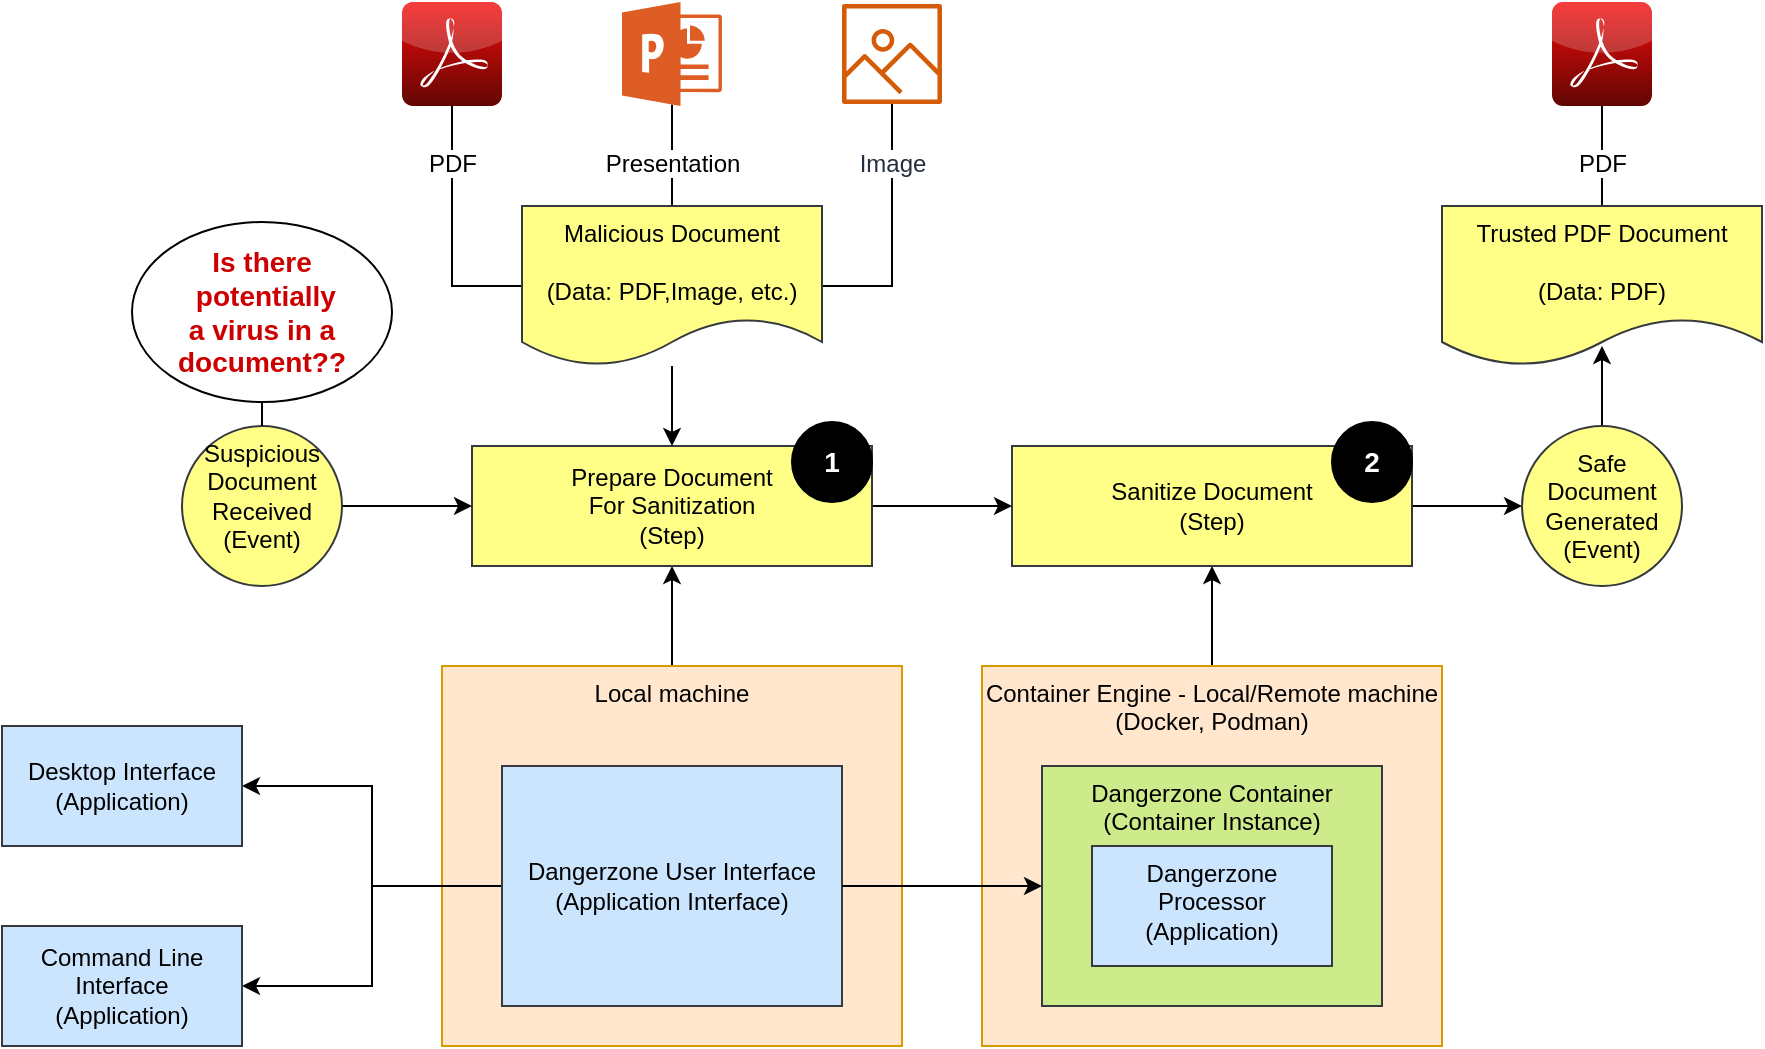 <mxfile version="15.8.4" type="device"><diagram id="UNhiIDYSu38UMHZ4c1Al" name="Page-1"><mxGraphModel dx="1985" dy="1212" grid="1" gridSize="10" guides="1" tooltips="1" connect="1" arrows="1" fold="1" page="1" pageScale="1" pageWidth="1100" pageHeight="850" math="0" shadow="0"><root><mxCell id="0"/><mxCell id="1" parent="0"/><mxCell id="-rujlBiW_8hDiQRwq9sJ-32" style="edgeStyle=orthogonalEdgeStyle;rounded=0;orthogonalLoop=1;jettySize=auto;html=1;labelBorderColor=none;labelBackgroundColor=default;endArrow=none;endFill=0;" edge="1" parent="1" source="-rujlBiW_8hDiQRwq9sJ-12" target="-rujlBiW_8hDiQRwq9sJ-28"><mxGeometry relative="1" as="geometry"/></mxCell><mxCell id="-rujlBiW_8hDiQRwq9sJ-20" style="edgeStyle=orthogonalEdgeStyle;rounded=0;orthogonalLoop=1;jettySize=auto;html=1;entryX=0.5;entryY=1;entryDx=0;entryDy=0;" edge="1" parent="1" source="-rujlBiW_8hDiQRwq9sJ-10" target="-rujlBiW_8hDiQRwq9sJ-11"><mxGeometry relative="1" as="geometry"/></mxCell><mxCell id="-rujlBiW_8hDiQRwq9sJ-10" value="Local machine" style="rounded=0;whiteSpace=wrap;html=1;verticalAlign=top;fillColor=#ffe6cc;strokeColor=#d79b00;" vertex="1" parent="1"><mxGeometry x="270" y="352" width="230" height="190" as="geometry"/></mxCell><mxCell id="-rujlBiW_8hDiQRwq9sJ-7" style="edgeStyle=orthogonalEdgeStyle;rounded=0;orthogonalLoop=1;jettySize=auto;html=1;entryX=1;entryY=0.5;entryDx=0;entryDy=0;" edge="1" parent="1" source="-rujlBiW_8hDiQRwq9sJ-1" target="-rujlBiW_8hDiQRwq9sJ-2"><mxGeometry relative="1" as="geometry"/></mxCell><mxCell id="-rujlBiW_8hDiQRwq9sJ-8" style="edgeStyle=orthogonalEdgeStyle;rounded=0;orthogonalLoop=1;jettySize=auto;html=1;entryX=1;entryY=0.5;entryDx=0;entryDy=0;" edge="1" parent="1" source="-rujlBiW_8hDiQRwq9sJ-1" target="-rujlBiW_8hDiQRwq9sJ-3"><mxGeometry relative="1" as="geometry"/></mxCell><mxCell id="-rujlBiW_8hDiQRwq9sJ-1" value="Dangerzone User Interface&lt;br&gt;(Application Interface)" style="rounded=0;whiteSpace=wrap;html=1;fillColor=#cce5ff;strokeColor=#36393d;" vertex="1" parent="1"><mxGeometry x="300" y="402" width="170" height="120" as="geometry"/></mxCell><mxCell id="-rujlBiW_8hDiQRwq9sJ-2" value="Desktop Interface&lt;br&gt;(Application)" style="rounded=0;whiteSpace=wrap;html=1;fillColor=#cce5ff;strokeColor=#36393d;" vertex="1" parent="1"><mxGeometry x="50" y="382" width="120" height="60" as="geometry"/></mxCell><mxCell id="-rujlBiW_8hDiQRwq9sJ-3" value="Command Line Interface&lt;br&gt;(Application)" style="rounded=0;whiteSpace=wrap;html=1;fillColor=#cce5ff;strokeColor=#36393d;" vertex="1" parent="1"><mxGeometry x="50" y="482" width="120" height="60" as="geometry"/></mxCell><mxCell id="-rujlBiW_8hDiQRwq9sJ-21" style="edgeStyle=orthogonalEdgeStyle;rounded=0;orthogonalLoop=1;jettySize=auto;html=1;entryX=0.5;entryY=1;entryDx=0;entryDy=0;" edge="1" parent="1" source="-rujlBiW_8hDiQRwq9sJ-4" target="-rujlBiW_8hDiQRwq9sJ-13"><mxGeometry relative="1" as="geometry"/></mxCell><mxCell id="-rujlBiW_8hDiQRwq9sJ-4" value="Container Engine - Local/Remote machine&lt;br&gt;(Docker, Podman)" style="rounded=0;whiteSpace=wrap;html=1;verticalAlign=top;fillColor=#ffe6cc;strokeColor=#d79b00;" vertex="1" parent="1"><mxGeometry x="540" y="352" width="230" height="190" as="geometry"/></mxCell><mxCell id="-rujlBiW_8hDiQRwq9sJ-5" value="Dangerzone Container&lt;br&gt;(Container Instance)" style="rounded=0;whiteSpace=wrap;html=1;verticalAlign=top;fillColor=#cdeb8b;strokeColor=#36393d;" vertex="1" parent="1"><mxGeometry x="570" y="402" width="170" height="120" as="geometry"/></mxCell><mxCell id="-rujlBiW_8hDiQRwq9sJ-6" style="edgeStyle=orthogonalEdgeStyle;rounded=0;orthogonalLoop=1;jettySize=auto;html=1;" edge="1" parent="1" source="-rujlBiW_8hDiQRwq9sJ-1" target="-rujlBiW_8hDiQRwq9sJ-5"><mxGeometry relative="1" as="geometry"/></mxCell><mxCell id="-rujlBiW_8hDiQRwq9sJ-18" style="edgeStyle=orthogonalEdgeStyle;rounded=0;orthogonalLoop=1;jettySize=auto;html=1;entryX=0;entryY=0.5;entryDx=0;entryDy=0;" edge="1" parent="1" source="-rujlBiW_8hDiQRwq9sJ-11" target="-rujlBiW_8hDiQRwq9sJ-13"><mxGeometry relative="1" as="geometry"/></mxCell><mxCell id="-rujlBiW_8hDiQRwq9sJ-11" value="Prepare Document&lt;br&gt;For Sanitization&lt;br&gt;(Step)" style="rounded=0;whiteSpace=wrap;html=1;verticalAlign=middle;fillColor=#ffff88;strokeColor=#36393d;" vertex="1" parent="1"><mxGeometry x="285" y="242" width="200" height="60" as="geometry"/></mxCell><mxCell id="-rujlBiW_8hDiQRwq9sJ-25" style="edgeStyle=orthogonalEdgeStyle;rounded=0;orthogonalLoop=1;jettySize=auto;html=1;entryX=0.5;entryY=0;entryDx=0;entryDy=0;" edge="1" parent="1" source="-rujlBiW_8hDiQRwq9sJ-12" target="-rujlBiW_8hDiQRwq9sJ-11"><mxGeometry relative="1" as="geometry"/></mxCell><mxCell id="-rujlBiW_8hDiQRwq9sJ-33" style="edgeStyle=orthogonalEdgeStyle;rounded=0;orthogonalLoop=1;jettySize=auto;html=1;entryX=0.5;entryY=0.985;entryDx=0;entryDy=0;entryPerimeter=0;labelBorderColor=none;labelBackgroundColor=#E6E6E6;endArrow=none;endFill=0;" edge="1" parent="1" source="-rujlBiW_8hDiQRwq9sJ-12" target="-rujlBiW_8hDiQRwq9sJ-29"><mxGeometry relative="1" as="geometry"/></mxCell><mxCell id="-rujlBiW_8hDiQRwq9sJ-34" style="edgeStyle=orthogonalEdgeStyle;rounded=0;orthogonalLoop=1;jettySize=auto;html=1;labelBorderColor=none;labelBackgroundColor=#E6E6E6;endArrow=none;endFill=0;" edge="1" parent="1" source="-rujlBiW_8hDiQRwq9sJ-12" target="-rujlBiW_8hDiQRwq9sJ-27"><mxGeometry relative="1" as="geometry"/></mxCell><mxCell id="-rujlBiW_8hDiQRwq9sJ-12" value="Malicious Document&lt;br&gt;&lt;br&gt;(Data: PDF,Image, etc.)" style="shape=document;whiteSpace=wrap;html=1;boundedLbl=1;verticalAlign=top;fillColor=#ffff88;strokeColor=#36393d;" vertex="1" parent="1"><mxGeometry x="310" y="122" width="150" height="80" as="geometry"/></mxCell><mxCell id="-rujlBiW_8hDiQRwq9sJ-17" style="edgeStyle=orthogonalEdgeStyle;rounded=0;orthogonalLoop=1;jettySize=auto;html=1;" edge="1" parent="1" source="-rujlBiW_8hDiQRwq9sJ-13" target="-rujlBiW_8hDiQRwq9sJ-15"><mxGeometry relative="1" as="geometry"/></mxCell><mxCell id="-rujlBiW_8hDiQRwq9sJ-13" value="Sanitize Document&lt;br&gt;(Step)" style="rounded=0;whiteSpace=wrap;html=1;verticalAlign=middle;fillColor=#ffff88;strokeColor=#36393d;" vertex="1" parent="1"><mxGeometry x="555" y="242" width="200" height="60" as="geometry"/></mxCell><mxCell id="-rujlBiW_8hDiQRwq9sJ-19" style="edgeStyle=orthogonalEdgeStyle;rounded=0;orthogonalLoop=1;jettySize=auto;html=1;" edge="1" parent="1" source="-rujlBiW_8hDiQRwq9sJ-14" target="-rujlBiW_8hDiQRwq9sJ-11"><mxGeometry relative="1" as="geometry"/></mxCell><mxCell id="-rujlBiW_8hDiQRwq9sJ-14" value="Suspicious Document Received&lt;br&gt;(Event)" style="ellipse;whiteSpace=wrap;html=1;aspect=fixed;verticalAlign=top;fillColor=#ffff88;strokeColor=#36393d;" vertex="1" parent="1"><mxGeometry x="140" y="232" width="80" height="80" as="geometry"/></mxCell><mxCell id="-rujlBiW_8hDiQRwq9sJ-24" style="edgeStyle=orthogonalEdgeStyle;rounded=0;orthogonalLoop=1;jettySize=auto;html=1;entryX=0.5;entryY=0.875;entryDx=0;entryDy=0;entryPerimeter=0;" edge="1" parent="1" source="-rujlBiW_8hDiQRwq9sJ-15" target="-rujlBiW_8hDiQRwq9sJ-23"><mxGeometry relative="1" as="geometry"/></mxCell><mxCell id="-rujlBiW_8hDiQRwq9sJ-15" value="Safe Document Generated&lt;br&gt;(Event)" style="ellipse;whiteSpace=wrap;html=1;aspect=fixed;verticalAlign=middle;fillColor=#ffff88;strokeColor=#36393d;" vertex="1" parent="1"><mxGeometry x="810" y="232" width="80" height="80" as="geometry"/></mxCell><mxCell id="-rujlBiW_8hDiQRwq9sJ-22" value="Dangerzone Processor&lt;br&gt;(Application)" style="rounded=0;whiteSpace=wrap;html=1;verticalAlign=top;fillColor=#cce5ff;strokeColor=#36393d;" vertex="1" parent="1"><mxGeometry x="595" y="442" width="120" height="60" as="geometry"/></mxCell><mxCell id="-rujlBiW_8hDiQRwq9sJ-31" style="edgeStyle=orthogonalEdgeStyle;rounded=0;orthogonalLoop=1;jettySize=auto;html=1;labelBorderColor=none;labelBackgroundColor=#E6E6E6;endArrow=none;endFill=0;" edge="1" parent="1" source="-rujlBiW_8hDiQRwq9sJ-23" target="-rujlBiW_8hDiQRwq9sJ-26"><mxGeometry relative="1" as="geometry"/></mxCell><mxCell id="-rujlBiW_8hDiQRwq9sJ-23" value="Trusted PDF Document&lt;br&gt;&lt;br&gt;(Data: PDF)" style="shape=document;whiteSpace=wrap;html=1;boundedLbl=1;verticalAlign=top;fillColor=#ffff88;strokeColor=#36393d;" vertex="1" parent="1"><mxGeometry x="770" y="122" width="160" height="80" as="geometry"/></mxCell><mxCell id="-rujlBiW_8hDiQRwq9sJ-26" value="PDF" style="dashed=0;outlineConnect=0;html=1;align=center;labelPosition=center;verticalLabelPosition=bottom;verticalAlign=top;shape=mxgraph.webicons.adobe_pdf;fillColor=#F40C0C;gradientColor=#610603;labelBackgroundColor=default;spacingBottom=0;spacingTop=15;" vertex="1" parent="1"><mxGeometry x="825" y="20" width="50" height="52" as="geometry"/></mxCell><mxCell id="-rujlBiW_8hDiQRwq9sJ-27" value="PDF" style="dashed=0;outlineConnect=0;html=1;align=center;labelPosition=center;verticalLabelPosition=bottom;verticalAlign=top;shape=mxgraph.webicons.adobe_pdf;fillColor=#F40C0C;gradientColor=#610603;labelBackgroundColor=default;spacingBottom=0;spacingTop=15;" vertex="1" parent="1"><mxGeometry x="250" y="20" width="50" height="52" as="geometry"/></mxCell><mxCell id="-rujlBiW_8hDiQRwq9sJ-28" value="Image" style="sketch=0;outlineConnect=0;fontColor=#232F3E;gradientColor=none;fillColor=#D45B07;strokeColor=none;dashed=0;verticalLabelPosition=bottom;verticalAlign=top;align=center;html=1;fontSize=12;fontStyle=0;aspect=fixed;pointerEvents=1;shape=mxgraph.aws4.container_registry_image;labelBackgroundColor=default;spacingBottom=0;spacingTop=15;" vertex="1" parent="1"><mxGeometry x="470" y="20" width="50" height="52" as="geometry"/></mxCell><mxCell id="-rujlBiW_8hDiQRwq9sJ-29" value="Presentation" style="sketch=0;aspect=fixed;pointerEvents=1;shadow=0;dashed=0;html=1;strokeColor=none;labelPosition=center;verticalLabelPosition=bottom;verticalAlign=top;align=center;shape=mxgraph.mscae.other.powerpoint;fillColor=#DE5D24;labelBackgroundColor=default;spacingBottom=0;spacingTop=15;" vertex="1" parent="1"><mxGeometry x="360" y="20" width="50" height="52" as="geometry"/></mxCell><mxCell id="-rujlBiW_8hDiQRwq9sJ-36" value="Is there&lt;br style=&quot;font-size: 14px&quot;&gt;&amp;nbsp;potentially &lt;br&gt;a virus in a document??" style="ellipse;whiteSpace=wrap;html=1;labelBackgroundColor=none;verticalAlign=middle;fontColor=#CC0000;fontStyle=1;fontSize=14;" vertex="1" parent="1"><mxGeometry x="115" y="130" width="130" height="90" as="geometry"/></mxCell><mxCell id="-rujlBiW_8hDiQRwq9sJ-37" value="" style="endArrow=none;html=1;rounded=0;labelBackgroundColor=default;labelBorderColor=none;entryX=0.5;entryY=1;entryDx=0;entryDy=0;" edge="1" parent="1" source="-rujlBiW_8hDiQRwq9sJ-14" target="-rujlBiW_8hDiQRwq9sJ-36"><mxGeometry width="50" height="50" relative="1" as="geometry"><mxPoint x="-30" y="300" as="sourcePoint"/><mxPoint x="20" y="250" as="targetPoint"/></mxGeometry></mxCell><mxCell id="-rujlBiW_8hDiQRwq9sJ-38" value="2" style="ellipse;whiteSpace=wrap;html=1;aspect=fixed;labelBackgroundColor=#000000;fontColor=#FFFFFF;verticalAlign=middle;fillColor=#000000;fontStyle=1;fontSize=14;" vertex="1" parent="1"><mxGeometry x="715" y="230" width="40" height="40" as="geometry"/></mxCell><mxCell id="-rujlBiW_8hDiQRwq9sJ-39" value="1" style="ellipse;whiteSpace=wrap;html=1;aspect=fixed;labelBackgroundColor=#000000;fontColor=#FFFFFF;verticalAlign=middle;fillColor=#000000;fontStyle=1;fontSize=14;" vertex="1" parent="1"><mxGeometry x="445" y="230" width="40" height="40" as="geometry"/></mxCell></root></mxGraphModel></diagram></mxfile>